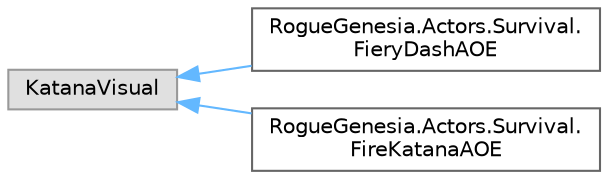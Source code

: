 digraph "Graphical Class Hierarchy"
{
 // LATEX_PDF_SIZE
  bgcolor="transparent";
  edge [fontname=Helvetica,fontsize=10,labelfontname=Helvetica,labelfontsize=10];
  node [fontname=Helvetica,fontsize=10,shape=box,height=0.2,width=0.4];
  rankdir="LR";
  Node0 [label="KatanaVisual",height=0.2,width=0.4,color="grey60", fillcolor="#E0E0E0", style="filled",tooltip=" "];
  Node0 -> Node1 [dir="back",color="steelblue1",style="solid"];
  Node1 [label="RogueGenesia.Actors.Survival.\lFieryDashAOE",height=0.2,width=0.4,color="grey40", fillcolor="white", style="filled",URL="$class_rogue_genesia_1_1_actors_1_1_survival_1_1_fiery_dash_a_o_e.html",tooltip=" "];
  Node0 -> Node2 [dir="back",color="steelblue1",style="solid"];
  Node2 [label="RogueGenesia.Actors.Survival.\lFireKatanaAOE",height=0.2,width=0.4,color="grey40", fillcolor="white", style="filled",URL="$class_rogue_genesia_1_1_actors_1_1_survival_1_1_fire_katana_a_o_e.html",tooltip=" "];
}
